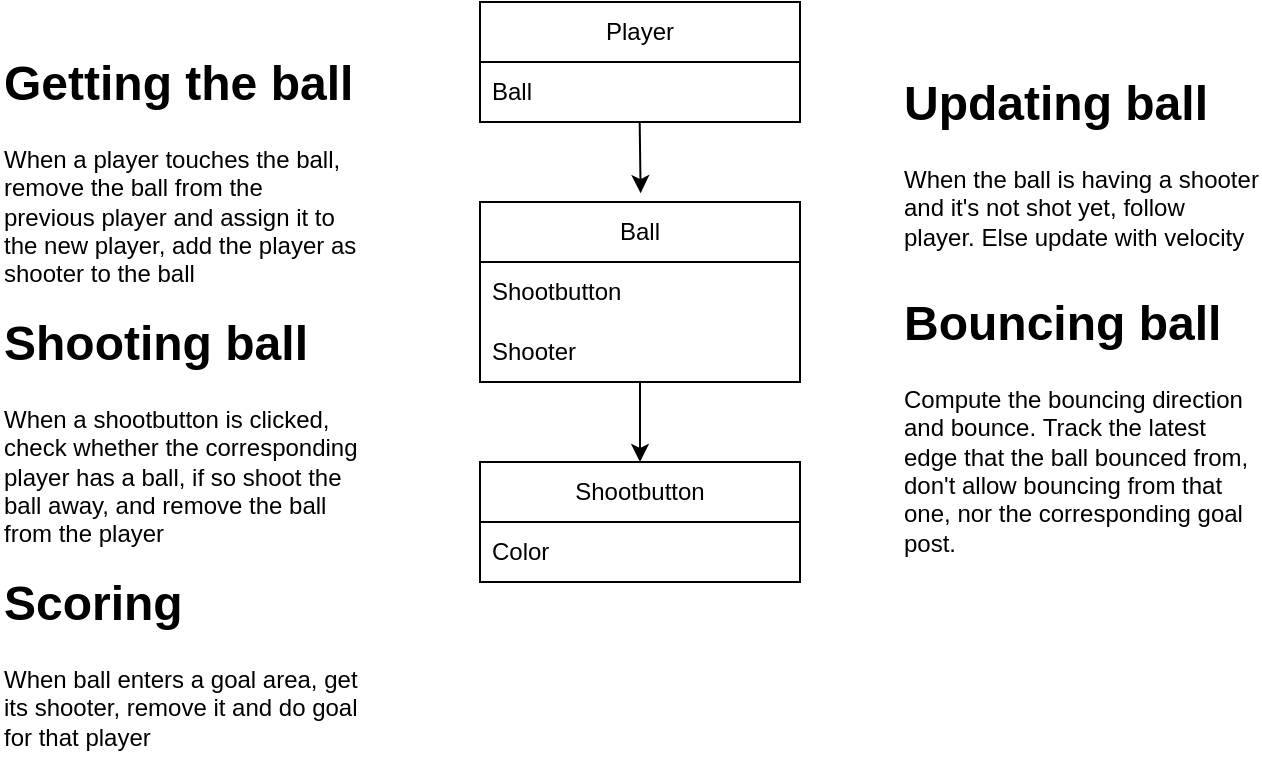 <mxfile version="27.0.5">
  <diagram name="Page-1" id="nUcj20E5loexgPxwPfVq">
    <mxGraphModel dx="1281" dy="626" grid="1" gridSize="10" guides="1" tooltips="1" connect="1" arrows="1" fold="1" page="1" pageScale="1" pageWidth="850" pageHeight="1100" math="0" shadow="0">
      <root>
        <mxCell id="0" />
        <mxCell id="1" parent="0" />
        <mxCell id="kj9L5W7UNKf32SmJq8hv-19" style="edgeStyle=orthogonalEdgeStyle;rounded=0;orthogonalLoop=1;jettySize=auto;html=1;exitX=0.5;exitY=1;exitDx=0;exitDy=0;entryX=0.5;entryY=0;entryDx=0;entryDy=0;" parent="1" source="kj9L5W7UNKf32SmJq8hv-5" target="kj9L5W7UNKf32SmJq8hv-14" edge="1">
          <mxGeometry relative="1" as="geometry" />
        </mxCell>
        <mxCell id="kj9L5W7UNKf32SmJq8hv-5" value="Ball" style="swimlane;fontStyle=0;childLayout=stackLayout;horizontal=1;startSize=30;horizontalStack=0;resizeParent=1;resizeParentMax=0;resizeLast=0;collapsible=1;marginBottom=0;whiteSpace=wrap;html=1;" parent="1" vertex="1">
          <mxGeometry x="280" y="120" width="160" height="90" as="geometry" />
        </mxCell>
        <mxCell id="kj9L5W7UNKf32SmJq8hv-7" value="Shootbutton" style="text;strokeColor=none;fillColor=none;align=left;verticalAlign=middle;spacingLeft=4;spacingRight=4;overflow=hidden;points=[[0,0.5],[1,0.5]];portConstraint=eastwest;rotatable=0;whiteSpace=wrap;html=1;" parent="kj9L5W7UNKf32SmJq8hv-5" vertex="1">
          <mxGeometry y="30" width="160" height="30" as="geometry" />
        </mxCell>
        <mxCell id="kj9L5W7UNKf32SmJq8hv-34" value="Shooter" style="text;strokeColor=none;fillColor=none;align=left;verticalAlign=middle;spacingLeft=4;spacingRight=4;overflow=hidden;points=[[0,0.5],[1,0.5]];portConstraint=eastwest;rotatable=0;whiteSpace=wrap;html=1;" parent="kj9L5W7UNKf32SmJq8hv-5" vertex="1">
          <mxGeometry y="60" width="160" height="30" as="geometry" />
        </mxCell>
        <mxCell id="kj9L5W7UNKf32SmJq8hv-9" value="Player" style="swimlane;fontStyle=0;childLayout=stackLayout;horizontal=1;startSize=30;horizontalStack=0;resizeParent=1;resizeParentMax=0;resizeLast=0;collapsible=1;marginBottom=0;whiteSpace=wrap;html=1;" parent="1" vertex="1">
          <mxGeometry x="280" y="20" width="160" height="60" as="geometry" />
        </mxCell>
        <mxCell id="kj9L5W7UNKf32SmJq8hv-10" value="Ball" style="text;strokeColor=none;fillColor=none;align=left;verticalAlign=middle;spacingLeft=4;spacingRight=4;overflow=hidden;points=[[0,0.5],[1,0.5]];portConstraint=eastwest;rotatable=0;whiteSpace=wrap;html=1;" parent="kj9L5W7UNKf32SmJq8hv-9" vertex="1">
          <mxGeometry y="30" width="160" height="30" as="geometry" />
        </mxCell>
        <mxCell id="kj9L5W7UNKf32SmJq8hv-14" value="Shootbutton" style="swimlane;fontStyle=0;childLayout=stackLayout;horizontal=1;startSize=30;horizontalStack=0;resizeParent=1;resizeParentMax=0;resizeLast=0;collapsible=1;marginBottom=0;whiteSpace=wrap;html=1;" parent="1" vertex="1">
          <mxGeometry x="280" y="250" width="160" height="60" as="geometry" />
        </mxCell>
        <mxCell id="kj9L5W7UNKf32SmJq8hv-15" value="Color" style="text;strokeColor=none;fillColor=none;align=left;verticalAlign=middle;spacingLeft=4;spacingRight=4;overflow=hidden;points=[[0,0.5],[1,0.5]];portConstraint=eastwest;rotatable=0;whiteSpace=wrap;html=1;" parent="kj9L5W7UNKf32SmJq8hv-14" vertex="1">
          <mxGeometry y="30" width="160" height="30" as="geometry" />
        </mxCell>
        <mxCell id="kj9L5W7UNKf32SmJq8hv-20" value="" style="endArrow=classic;html=1;rounded=0;exitX=0.499;exitY=0.994;exitDx=0;exitDy=0;exitPerimeter=0;entryX=0.502;entryY=-0.049;entryDx=0;entryDy=0;entryPerimeter=0;" parent="1" source="kj9L5W7UNKf32SmJq8hv-10" target="kj9L5W7UNKf32SmJq8hv-5" edge="1">
          <mxGeometry width="50" height="50" relative="1" as="geometry">
            <mxPoint x="210" y="120" as="sourcePoint" />
            <mxPoint x="260" y="70" as="targetPoint" />
          </mxGeometry>
        </mxCell>
        <mxCell id="kj9L5W7UNKf32SmJq8hv-26" value="&lt;h1 style=&quot;margin-top: 0px;&quot;&gt;Scoring&lt;/h1&gt;&lt;p&gt;When ball enters a goal area, get its shooter, remove it and do goal for that player&lt;/p&gt;" style="text;html=1;whiteSpace=wrap;overflow=hidden;rounded=0;" parent="1" vertex="1">
          <mxGeometry x="40" y="300" width="180" height="100" as="geometry" />
        </mxCell>
        <mxCell id="kj9L5W7UNKf32SmJq8hv-27" value="&lt;h1 style=&quot;margin-top: 0px;&quot;&gt;Getting the ball&lt;/h1&gt;&lt;div&gt;When a player touches the ball, remove the ball from the previous player and assign it to the new player, add the player as shooter to the ball&lt;/div&gt;" style="text;html=1;whiteSpace=wrap;overflow=hidden;rounded=0;" parent="1" vertex="1">
          <mxGeometry x="40" y="40" width="180" height="120" as="geometry" />
        </mxCell>
        <mxCell id="kj9L5W7UNKf32SmJq8hv-28" value="&lt;h1 style=&quot;margin-top: 0px;&quot;&gt;Shooting ball&lt;/h1&gt;&lt;div&gt;When a shootbutton is clicked, check whether the corresponding player has a ball, if so shoot the ball away, and remove the ball from the player&lt;/div&gt;" style="text;html=1;whiteSpace=wrap;overflow=hidden;rounded=0;" parent="1" vertex="1">
          <mxGeometry x="40" y="170" width="180" height="130" as="geometry" />
        </mxCell>
        <mxCell id="kj9L5W7UNKf32SmJq8hv-35" value="&lt;h1 style=&quot;margin-top: 0px;&quot;&gt;Updating ball&lt;/h1&gt;&lt;div&gt;When the ball is having a shooter and it&#39;s not shot yet, follow player. Else update with velocity&lt;/div&gt;" style="text;html=1;whiteSpace=wrap;overflow=hidden;rounded=0;" parent="1" vertex="1">
          <mxGeometry x="490" y="50" width="180" height="120" as="geometry" />
        </mxCell>
        <mxCell id="kj9L5W7UNKf32SmJq8hv-36" value="&lt;h1 style=&quot;margin-top: 0px;&quot;&gt;Bouncing ball&lt;/h1&gt;&lt;div&gt;Compute the bouncing direction and bounce.&amp;nbsp;&lt;span style=&quot;background-color: transparent; color: light-dark(rgb(0, 0, 0), rgb(255, 255, 255));&quot;&gt;Track the latest edge that the ball bounced from, don&#39;t allow bouncing from that one, nor the corresponding goal post.&lt;/span&gt;&lt;/div&gt;" style="text;html=1;whiteSpace=wrap;overflow=hidden;rounded=0;" parent="1" vertex="1">
          <mxGeometry x="490" y="160" width="180" height="230" as="geometry" />
        </mxCell>
      </root>
    </mxGraphModel>
  </diagram>
</mxfile>

